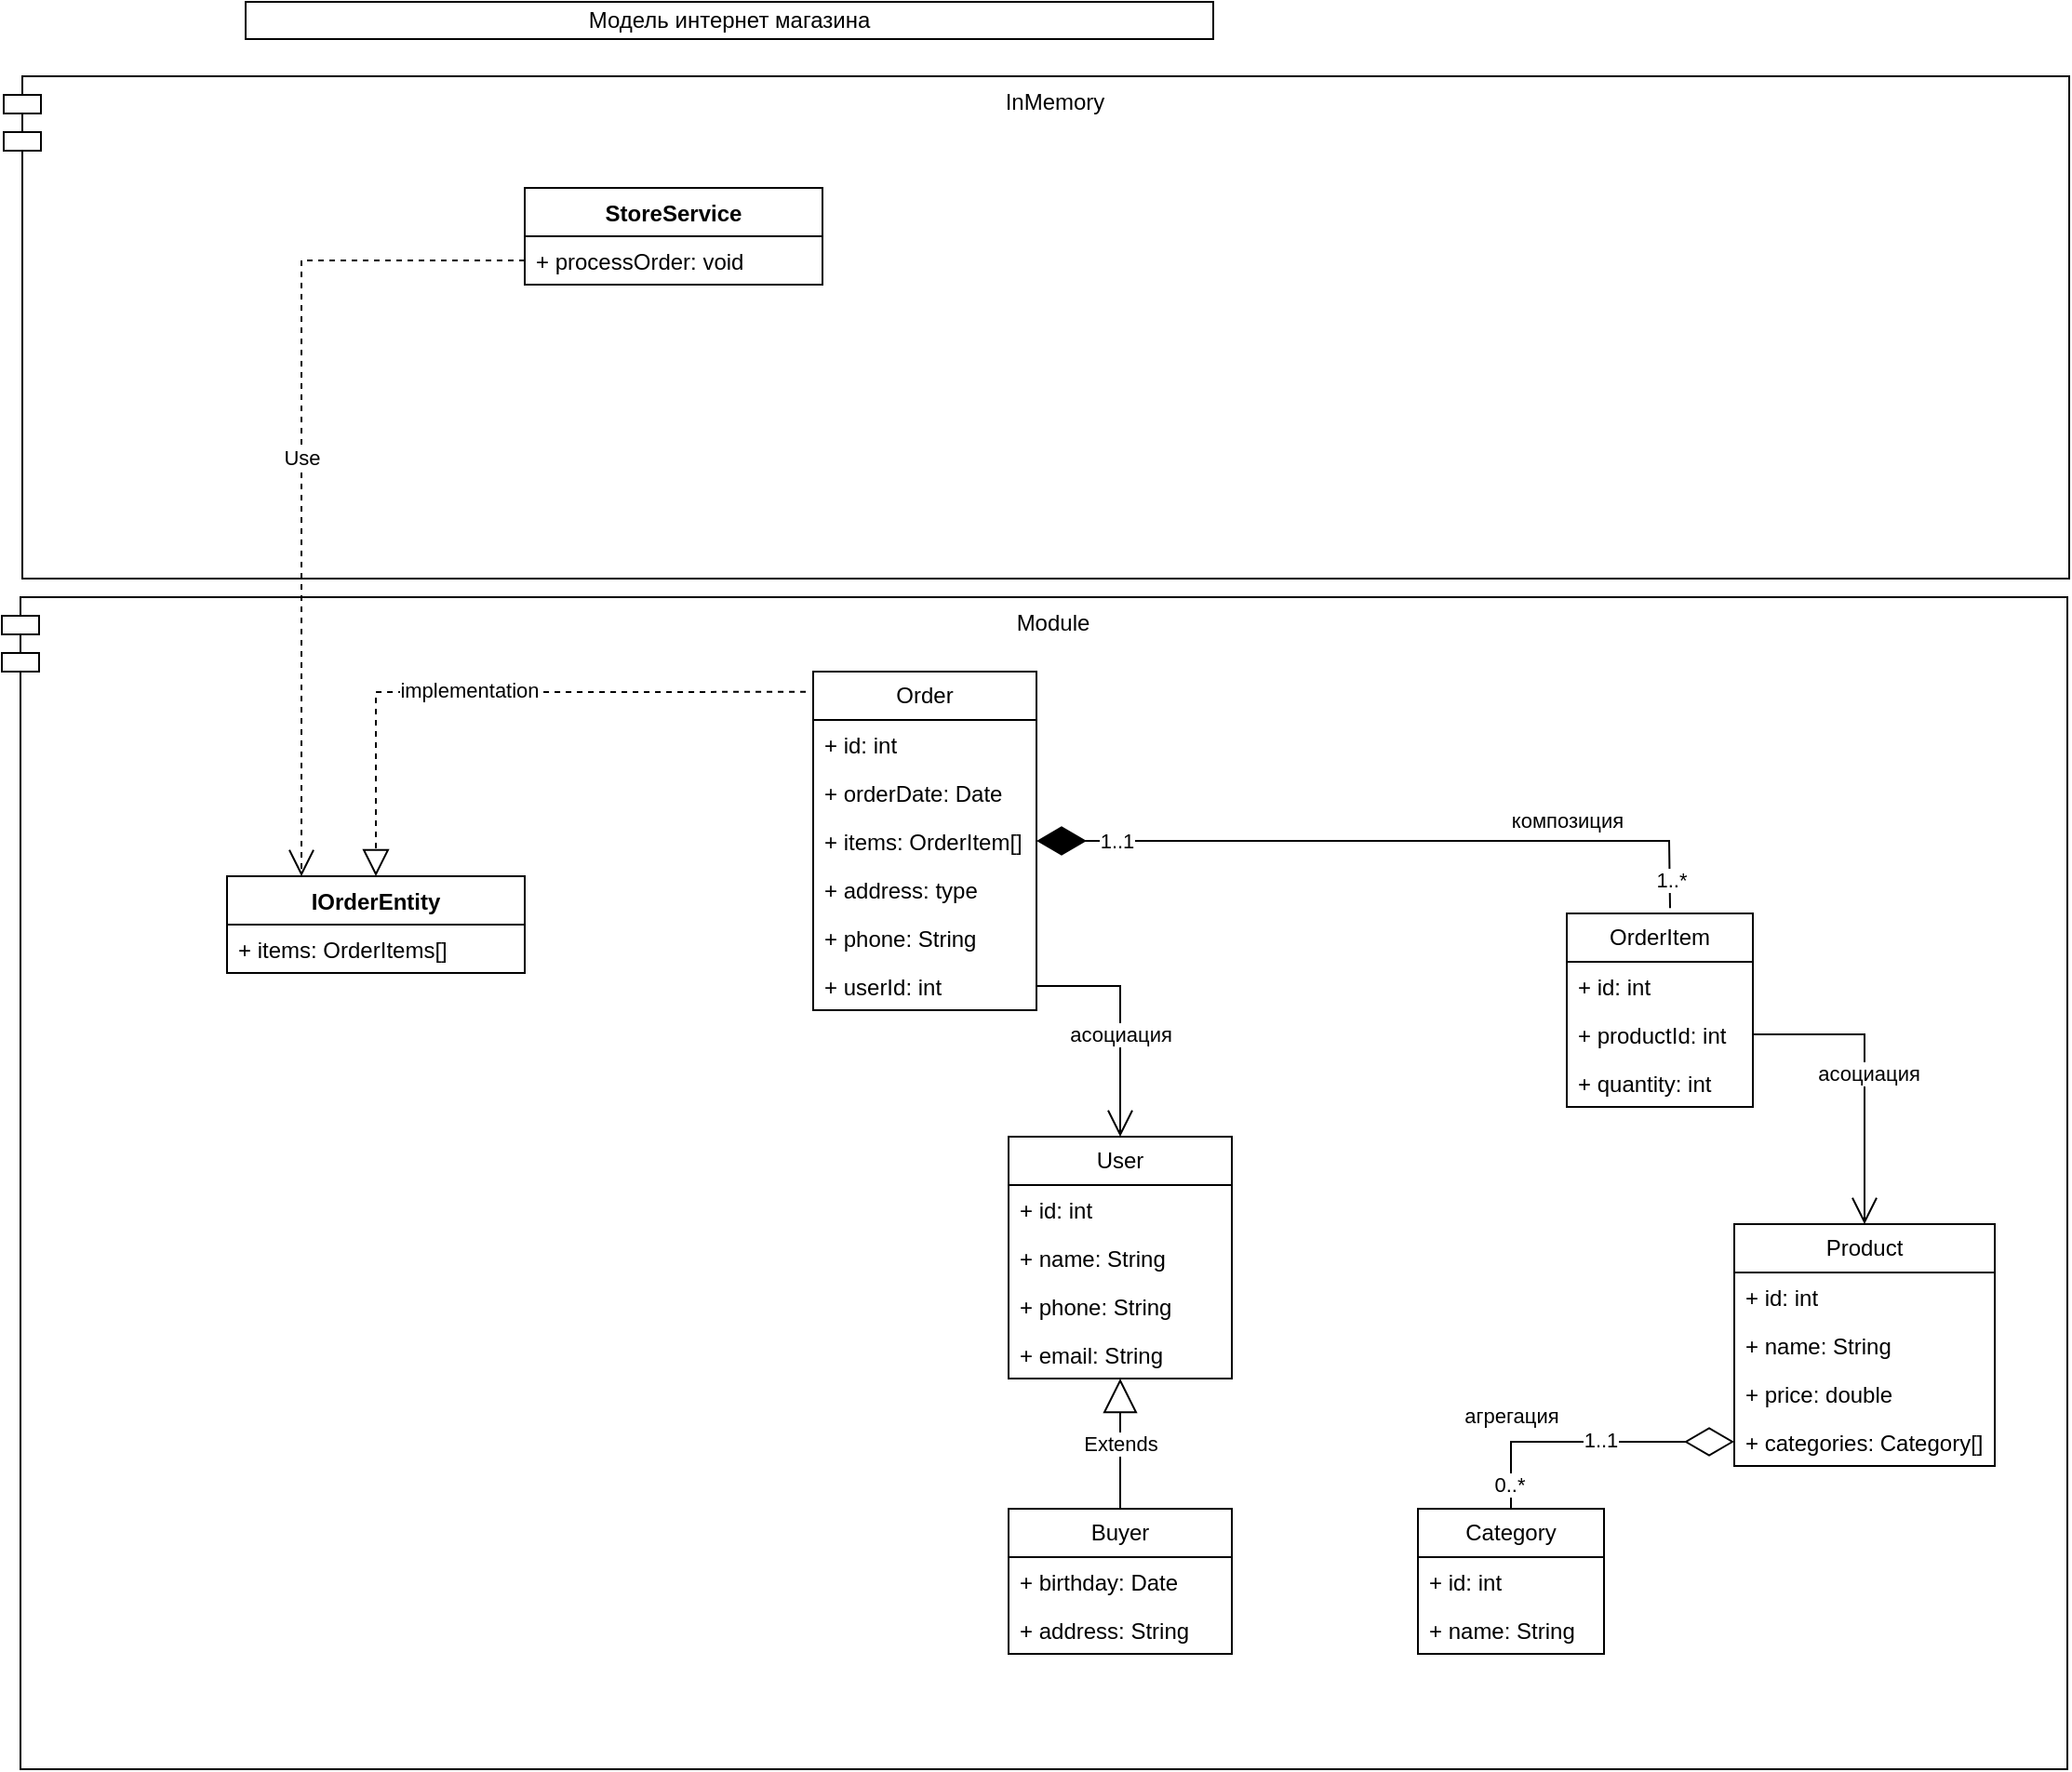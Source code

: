 <mxfile version="22.1.2" type="device">
  <diagram name="Страница — 1" id="wPN9Eb1UsHBSrcdcOyMQ">
    <mxGraphModel dx="1434" dy="836" grid="1" gridSize="10" guides="1" tooltips="1" connect="1" arrows="1" fold="1" page="1" pageScale="1" pageWidth="1169" pageHeight="827" math="0" shadow="0">
      <root>
        <mxCell id="0" />
        <mxCell id="1" parent="0" />
        <mxCell id="mPuuU6slv_BdMaxFKalu-1" value="Модель интернет магазина" style="rounded=0;whiteSpace=wrap;html=1;" vertex="1" parent="1">
          <mxGeometry x="160" y="40" width="520" height="20" as="geometry" />
        </mxCell>
        <mxCell id="mPuuU6slv_BdMaxFKalu-2" value="InMemory" style="shape=module;align=left;spacingLeft=20;align=center;verticalAlign=top;whiteSpace=wrap;html=1;" vertex="1" parent="1">
          <mxGeometry x="30" y="80" width="1110" height="270" as="geometry" />
        </mxCell>
        <mxCell id="mPuuU6slv_BdMaxFKalu-3" value="Module" style="shape=module;align=left;spacingLeft=20;align=center;verticalAlign=top;whiteSpace=wrap;html=1;" vertex="1" parent="1">
          <mxGeometry x="29" y="360" width="1110" height="630" as="geometry" />
        </mxCell>
        <mxCell id="mPuuU6slv_BdMaxFKalu-5" value="Product" style="swimlane;fontStyle=0;childLayout=stackLayout;horizontal=1;startSize=26;fillColor=none;horizontalStack=0;resizeParent=1;resizeParentMax=0;resizeLast=0;collapsible=1;marginBottom=0;whiteSpace=wrap;html=1;" vertex="1" parent="1">
          <mxGeometry x="960" y="697" width="140" height="130" as="geometry" />
        </mxCell>
        <mxCell id="mPuuU6slv_BdMaxFKalu-6" value="+ id: int" style="text;strokeColor=none;fillColor=none;align=left;verticalAlign=top;spacingLeft=4;spacingRight=4;overflow=hidden;rotatable=0;points=[[0,0.5],[1,0.5]];portConstraint=eastwest;whiteSpace=wrap;html=1;" vertex="1" parent="mPuuU6slv_BdMaxFKalu-5">
          <mxGeometry y="26" width="140" height="26" as="geometry" />
        </mxCell>
        <mxCell id="mPuuU6slv_BdMaxFKalu-7" value="+ name: String" style="text;strokeColor=none;fillColor=none;align=left;verticalAlign=top;spacingLeft=4;spacingRight=4;overflow=hidden;rotatable=0;points=[[0,0.5],[1,0.5]];portConstraint=eastwest;whiteSpace=wrap;html=1;" vertex="1" parent="mPuuU6slv_BdMaxFKalu-5">
          <mxGeometry y="52" width="140" height="26" as="geometry" />
        </mxCell>
        <mxCell id="mPuuU6slv_BdMaxFKalu-8" value="+ price: double" style="text;strokeColor=none;fillColor=none;align=left;verticalAlign=top;spacingLeft=4;spacingRight=4;overflow=hidden;rotatable=0;points=[[0,0.5],[1,0.5]];portConstraint=eastwest;whiteSpace=wrap;html=1;" vertex="1" parent="mPuuU6slv_BdMaxFKalu-5">
          <mxGeometry y="78" width="140" height="26" as="geometry" />
        </mxCell>
        <mxCell id="mPuuU6slv_BdMaxFKalu-9" value="+ categories: Category[]" style="text;strokeColor=none;fillColor=none;align=left;verticalAlign=top;spacingLeft=4;spacingRight=4;overflow=hidden;rotatable=0;points=[[0,0.5],[1,0.5]];portConstraint=eastwest;whiteSpace=wrap;html=1;" vertex="1" parent="mPuuU6slv_BdMaxFKalu-5">
          <mxGeometry y="104" width="140" height="26" as="geometry" />
        </mxCell>
        <mxCell id="mPuuU6slv_BdMaxFKalu-10" value="Category" style="swimlane;fontStyle=0;childLayout=stackLayout;horizontal=1;startSize=26;fillColor=none;horizontalStack=0;resizeParent=1;resizeParentMax=0;resizeLast=0;collapsible=1;marginBottom=0;whiteSpace=wrap;html=1;" vertex="1" parent="1">
          <mxGeometry x="790" y="850" width="100" height="78" as="geometry" />
        </mxCell>
        <mxCell id="mPuuU6slv_BdMaxFKalu-11" value="+ id: int" style="text;strokeColor=none;fillColor=none;align=left;verticalAlign=top;spacingLeft=4;spacingRight=4;overflow=hidden;rotatable=0;points=[[0,0.5],[1,0.5]];portConstraint=eastwest;whiteSpace=wrap;html=1;" vertex="1" parent="mPuuU6slv_BdMaxFKalu-10">
          <mxGeometry y="26" width="100" height="26" as="geometry" />
        </mxCell>
        <mxCell id="mPuuU6slv_BdMaxFKalu-12" value="+ name: String" style="text;strokeColor=none;fillColor=none;align=left;verticalAlign=top;spacingLeft=4;spacingRight=4;overflow=hidden;rotatable=0;points=[[0,0.5],[1,0.5]];portConstraint=eastwest;whiteSpace=wrap;html=1;" vertex="1" parent="mPuuU6slv_BdMaxFKalu-10">
          <mxGeometry y="52" width="100" height="26" as="geometry" />
        </mxCell>
        <mxCell id="mPuuU6slv_BdMaxFKalu-14" value="User" style="swimlane;fontStyle=0;childLayout=stackLayout;horizontal=1;startSize=26;fillColor=none;horizontalStack=0;resizeParent=1;resizeParentMax=0;resizeLast=0;collapsible=1;marginBottom=0;whiteSpace=wrap;html=1;" vertex="1" parent="1">
          <mxGeometry x="570" y="650" width="120" height="130" as="geometry">
            <mxRectangle x="120" y="414" width="70" height="30" as="alternateBounds" />
          </mxGeometry>
        </mxCell>
        <mxCell id="mPuuU6slv_BdMaxFKalu-15" value="+ id: int" style="text;strokeColor=none;fillColor=none;align=left;verticalAlign=top;spacingLeft=4;spacingRight=4;overflow=hidden;rotatable=0;points=[[0,0.5],[1,0.5]];portConstraint=eastwest;whiteSpace=wrap;html=1;" vertex="1" parent="mPuuU6slv_BdMaxFKalu-14">
          <mxGeometry y="26" width="120" height="26" as="geometry" />
        </mxCell>
        <mxCell id="mPuuU6slv_BdMaxFKalu-16" value="+ name: String" style="text;strokeColor=none;fillColor=none;align=left;verticalAlign=top;spacingLeft=4;spacingRight=4;overflow=hidden;rotatable=0;points=[[0,0.5],[1,0.5]];portConstraint=eastwest;whiteSpace=wrap;html=1;" vertex="1" parent="mPuuU6slv_BdMaxFKalu-14">
          <mxGeometry y="52" width="120" height="26" as="geometry" />
        </mxCell>
        <mxCell id="mPuuU6slv_BdMaxFKalu-17" value="+ phone: String" style="text;strokeColor=none;fillColor=none;align=left;verticalAlign=top;spacingLeft=4;spacingRight=4;overflow=hidden;rotatable=0;points=[[0,0.5],[1,0.5]];portConstraint=eastwest;whiteSpace=wrap;html=1;" vertex="1" parent="mPuuU6slv_BdMaxFKalu-14">
          <mxGeometry y="78" width="120" height="26" as="geometry" />
        </mxCell>
        <mxCell id="mPuuU6slv_BdMaxFKalu-18" value="+ email: String" style="text;strokeColor=none;fillColor=none;align=left;verticalAlign=top;spacingLeft=4;spacingRight=4;overflow=hidden;rotatable=0;points=[[0,0.5],[1,0.5]];portConstraint=eastwest;whiteSpace=wrap;html=1;" vertex="1" parent="mPuuU6slv_BdMaxFKalu-14">
          <mxGeometry y="104" width="120" height="26" as="geometry" />
        </mxCell>
        <mxCell id="mPuuU6slv_BdMaxFKalu-19" value="Buyer" style="swimlane;fontStyle=0;childLayout=stackLayout;horizontal=1;startSize=26;fillColor=none;horizontalStack=0;resizeParent=1;resizeParentMax=0;resizeLast=0;collapsible=1;marginBottom=0;whiteSpace=wrap;html=1;" vertex="1" parent="1">
          <mxGeometry x="570" y="850" width="120" height="78" as="geometry" />
        </mxCell>
        <mxCell id="mPuuU6slv_BdMaxFKalu-20" value="+ birthday: Date" style="text;strokeColor=none;fillColor=none;align=left;verticalAlign=top;spacingLeft=4;spacingRight=4;overflow=hidden;rotatable=0;points=[[0,0.5],[1,0.5]];portConstraint=eastwest;whiteSpace=wrap;html=1;" vertex="1" parent="mPuuU6slv_BdMaxFKalu-19">
          <mxGeometry y="26" width="120" height="26" as="geometry" />
        </mxCell>
        <mxCell id="mPuuU6slv_BdMaxFKalu-21" value="+ address: String" style="text;strokeColor=none;fillColor=none;align=left;verticalAlign=top;spacingLeft=4;spacingRight=4;overflow=hidden;rotatable=0;points=[[0,0.5],[1,0.5]];portConstraint=eastwest;whiteSpace=wrap;html=1;" vertex="1" parent="mPuuU6slv_BdMaxFKalu-19">
          <mxGeometry y="52" width="120" height="26" as="geometry" />
        </mxCell>
        <mxCell id="mPuuU6slv_BdMaxFKalu-23" value="Extends" style="endArrow=block;endSize=16;endFill=0;html=1;rounded=0;exitX=0.5;exitY=0;exitDx=0;exitDy=0;" edge="1" parent="1" source="mPuuU6slv_BdMaxFKalu-19" target="mPuuU6slv_BdMaxFKalu-18">
          <mxGeometry width="160" relative="1" as="geometry">
            <mxPoint x="550" y="611.17" as="sourcePoint" />
            <mxPoint x="710" y="611.17" as="targetPoint" />
          </mxGeometry>
        </mxCell>
        <mxCell id="mPuuU6slv_BdMaxFKalu-25" value="OrderItem" style="swimlane;fontStyle=0;childLayout=stackLayout;horizontal=1;startSize=26;fillColor=none;horizontalStack=0;resizeParent=1;resizeParentMax=0;resizeLast=0;collapsible=1;marginBottom=0;whiteSpace=wrap;html=1;" vertex="1" parent="1">
          <mxGeometry x="870" y="530" width="100" height="104" as="geometry" />
        </mxCell>
        <mxCell id="mPuuU6slv_BdMaxFKalu-26" value="+ id: int" style="text;strokeColor=none;fillColor=none;align=left;verticalAlign=top;spacingLeft=4;spacingRight=4;overflow=hidden;rotatable=0;points=[[0,0.5],[1,0.5]];portConstraint=eastwest;whiteSpace=wrap;html=1;" vertex="1" parent="mPuuU6slv_BdMaxFKalu-25">
          <mxGeometry y="26" width="100" height="26" as="geometry" />
        </mxCell>
        <mxCell id="mPuuU6slv_BdMaxFKalu-27" value="+ productId: int" style="text;strokeColor=none;fillColor=none;align=left;verticalAlign=top;spacingLeft=4;spacingRight=4;overflow=hidden;rotatable=0;points=[[0,0.5],[1,0.5]];portConstraint=eastwest;whiteSpace=wrap;html=1;" vertex="1" parent="mPuuU6slv_BdMaxFKalu-25">
          <mxGeometry y="52" width="100" height="26" as="geometry" />
        </mxCell>
        <mxCell id="mPuuU6slv_BdMaxFKalu-28" value="+ quantity: int" style="text;strokeColor=none;fillColor=none;align=left;verticalAlign=top;spacingLeft=4;spacingRight=4;overflow=hidden;rotatable=0;points=[[0,0.5],[1,0.5]];portConstraint=eastwest;whiteSpace=wrap;html=1;" vertex="1" parent="mPuuU6slv_BdMaxFKalu-25">
          <mxGeometry y="78" width="100" height="26" as="geometry" />
        </mxCell>
        <mxCell id="mPuuU6slv_BdMaxFKalu-29" value="" style="endArrow=open;endFill=1;endSize=12;html=1;rounded=0;exitX=1;exitY=0.5;exitDx=0;exitDy=0;entryX=0.5;entryY=0;entryDx=0;entryDy=0;" edge="1" parent="1" source="mPuuU6slv_BdMaxFKalu-27" target="mPuuU6slv_BdMaxFKalu-5">
          <mxGeometry width="160" relative="1" as="geometry">
            <mxPoint x="960" y="674.58" as="sourcePoint" />
            <mxPoint x="670" y="675.04" as="targetPoint" />
            <Array as="points">
              <mxPoint x="1030" y="595" />
              <mxPoint x="1030" y="670" />
            </Array>
          </mxGeometry>
        </mxCell>
        <mxCell id="mPuuU6slv_BdMaxFKalu-30" value="" style="endArrow=diamondThin;endFill=0;endSize=24;html=1;rounded=0;entryX=0;entryY=0.5;entryDx=0;entryDy=0;exitX=0.5;exitY=0;exitDx=0;exitDy=0;" edge="1" parent="1" source="mPuuU6slv_BdMaxFKalu-10" target="mPuuU6slv_BdMaxFKalu-9">
          <mxGeometry width="160" relative="1" as="geometry">
            <mxPoint x="740" y="800" as="sourcePoint" />
            <mxPoint x="900" y="800" as="targetPoint" />
            <Array as="points">
              <mxPoint x="840" y="814" />
            </Array>
          </mxGeometry>
        </mxCell>
        <mxCell id="mPuuU6slv_BdMaxFKalu-31" value="1..1" style="edgeLabel;html=1;align=center;verticalAlign=middle;resizable=0;points=[];" vertex="1" connectable="0" parent="mPuuU6slv_BdMaxFKalu-30">
          <mxGeometry x="0.07" y="1" relative="1" as="geometry">
            <mxPoint as="offset" />
          </mxGeometry>
        </mxCell>
        <mxCell id="mPuuU6slv_BdMaxFKalu-32" value="0..*" style="edgeLabel;html=1;align=center;verticalAlign=middle;resizable=0;points=[];" vertex="1" connectable="0" parent="mPuuU6slv_BdMaxFKalu-30">
          <mxGeometry x="-0.831" y="1" relative="1" as="geometry">
            <mxPoint as="offset" />
          </mxGeometry>
        </mxCell>
        <mxCell id="mPuuU6slv_BdMaxFKalu-69" value="агрегация" style="edgeLabel;html=1;align=center;verticalAlign=middle;resizable=0;points=[];" vertex="1" connectable="0" parent="mPuuU6slv_BdMaxFKalu-30">
          <mxGeometry x="-0.346" y="1" relative="1" as="geometry">
            <mxPoint x="-15" y="-13" as="offset" />
          </mxGeometry>
        </mxCell>
        <mxCell id="mPuuU6slv_BdMaxFKalu-33" value="Order" style="swimlane;fontStyle=0;childLayout=stackLayout;horizontal=1;startSize=26;fillColor=none;horizontalStack=0;resizeParent=1;resizeParentMax=0;resizeLast=0;collapsible=1;marginBottom=0;whiteSpace=wrap;html=1;" vertex="1" parent="1">
          <mxGeometry x="465" y="400" width="120" height="182" as="geometry" />
        </mxCell>
        <mxCell id="mPuuU6slv_BdMaxFKalu-34" value="+ id: int" style="text;strokeColor=none;fillColor=none;align=left;verticalAlign=top;spacingLeft=4;spacingRight=4;overflow=hidden;rotatable=0;points=[[0,0.5],[1,0.5]];portConstraint=eastwest;whiteSpace=wrap;html=1;" vertex="1" parent="mPuuU6slv_BdMaxFKalu-33">
          <mxGeometry y="26" width="120" height="26" as="geometry" />
        </mxCell>
        <mxCell id="mPuuU6slv_BdMaxFKalu-35" value="+ orderDate: Date" style="text;strokeColor=none;fillColor=none;align=left;verticalAlign=top;spacingLeft=4;spacingRight=4;overflow=hidden;rotatable=0;points=[[0,0.5],[1,0.5]];portConstraint=eastwest;whiteSpace=wrap;html=1;" vertex="1" parent="mPuuU6slv_BdMaxFKalu-33">
          <mxGeometry y="52" width="120" height="26" as="geometry" />
        </mxCell>
        <mxCell id="mPuuU6slv_BdMaxFKalu-44" value="+ items: OrderItem[]" style="text;strokeColor=none;fillColor=none;align=left;verticalAlign=top;spacingLeft=4;spacingRight=4;overflow=hidden;rotatable=0;points=[[0,0.5],[1,0.5]];portConstraint=eastwest;whiteSpace=wrap;html=1;" vertex="1" parent="mPuuU6slv_BdMaxFKalu-33">
          <mxGeometry y="78" width="120" height="26" as="geometry" />
        </mxCell>
        <mxCell id="mPuuU6slv_BdMaxFKalu-36" value="+ address: type" style="text;strokeColor=none;fillColor=none;align=left;verticalAlign=top;spacingLeft=4;spacingRight=4;overflow=hidden;rotatable=0;points=[[0,0.5],[1,0.5]];portConstraint=eastwest;whiteSpace=wrap;html=1;" vertex="1" parent="mPuuU6slv_BdMaxFKalu-33">
          <mxGeometry y="104" width="120" height="26" as="geometry" />
        </mxCell>
        <mxCell id="mPuuU6slv_BdMaxFKalu-37" value="+ phone: String" style="text;strokeColor=none;fillColor=none;align=left;verticalAlign=top;spacingLeft=4;spacingRight=4;overflow=hidden;rotatable=0;points=[[0,0.5],[1,0.5]];portConstraint=eastwest;whiteSpace=wrap;html=1;" vertex="1" parent="mPuuU6slv_BdMaxFKalu-33">
          <mxGeometry y="130" width="120" height="26" as="geometry" />
        </mxCell>
        <mxCell id="mPuuU6slv_BdMaxFKalu-38" value="+ userId: int" style="text;strokeColor=none;fillColor=none;align=left;verticalAlign=top;spacingLeft=4;spacingRight=4;overflow=hidden;rotatable=0;points=[[0,0.5],[1,0.5]];portConstraint=eastwest;whiteSpace=wrap;html=1;" vertex="1" parent="mPuuU6slv_BdMaxFKalu-33">
          <mxGeometry y="156" width="120" height="26" as="geometry" />
        </mxCell>
        <mxCell id="mPuuU6slv_BdMaxFKalu-43" value="" style="endArrow=open;endFill=1;endSize=12;html=1;rounded=0;exitX=1;exitY=0.5;exitDx=0;exitDy=0;entryX=0.5;entryY=0;entryDx=0;entryDy=0;" edge="1" parent="1" source="mPuuU6slv_BdMaxFKalu-38" target="mPuuU6slv_BdMaxFKalu-14">
          <mxGeometry width="160" relative="1" as="geometry">
            <mxPoint x="690" y="730" as="sourcePoint" />
            <mxPoint x="850" y="730" as="targetPoint" />
            <Array as="points">
              <mxPoint x="630" y="569" />
            </Array>
          </mxGeometry>
        </mxCell>
        <mxCell id="mPuuU6slv_BdMaxFKalu-67" value="асоциация" style="edgeLabel;html=1;align=center;verticalAlign=middle;resizable=0;points=[];" vertex="1" connectable="0" parent="mPuuU6slv_BdMaxFKalu-43">
          <mxGeometry x="0.254" y="2" relative="1" as="geometry">
            <mxPoint x="-2" y="-8" as="offset" />
          </mxGeometry>
        </mxCell>
        <mxCell id="mPuuU6slv_BdMaxFKalu-51" value="" style="endArrow=diamondThin;endFill=1;endSize=24;html=1;rounded=0;entryX=1;entryY=0.5;entryDx=0;entryDy=0;exitX=0.555;exitY=-0.028;exitDx=0;exitDy=0;exitPerimeter=0;" edge="1" parent="1" source="mPuuU6slv_BdMaxFKalu-25" target="mPuuU6slv_BdMaxFKalu-44">
          <mxGeometry width="160" relative="1" as="geometry">
            <mxPoint x="730" y="680" as="sourcePoint" />
            <mxPoint x="890" y="680" as="targetPoint" />
            <Array as="points">
              <mxPoint x="925" y="491" />
            </Array>
          </mxGeometry>
        </mxCell>
        <mxCell id="mPuuU6slv_BdMaxFKalu-52" value="1..*" style="edgeLabel;html=1;align=center;verticalAlign=middle;resizable=0;points=[];" vertex="1" connectable="0" parent="mPuuU6slv_BdMaxFKalu-51">
          <mxGeometry x="-0.92" relative="1" as="geometry">
            <mxPoint as="offset" />
          </mxGeometry>
        </mxCell>
        <mxCell id="mPuuU6slv_BdMaxFKalu-53" value="1..1" style="edgeLabel;html=1;align=center;verticalAlign=middle;resizable=0;points=[];" vertex="1" connectable="0" parent="mPuuU6slv_BdMaxFKalu-51">
          <mxGeometry x="0.774" relative="1" as="geometry">
            <mxPoint as="offset" />
          </mxGeometry>
        </mxCell>
        <mxCell id="mPuuU6slv_BdMaxFKalu-70" value="композиция" style="edgeLabel;html=1;align=center;verticalAlign=middle;resizable=0;points=[];" vertex="1" connectable="0" parent="mPuuU6slv_BdMaxFKalu-51">
          <mxGeometry x="0.112" y="4" relative="1" as="geometry">
            <mxPoint x="118" y="-15" as="offset" />
          </mxGeometry>
        </mxCell>
        <mxCell id="mPuuU6slv_BdMaxFKalu-54" value="StoreService" style="swimlane;fontStyle=1;align=center;verticalAlign=top;childLayout=stackLayout;horizontal=1;startSize=26;horizontalStack=0;resizeParent=1;resizeParentMax=0;resizeLast=0;collapsible=1;marginBottom=0;whiteSpace=wrap;html=1;" vertex="1" parent="1">
          <mxGeometry x="310" y="140" width="160" height="52" as="geometry" />
        </mxCell>
        <mxCell id="mPuuU6slv_BdMaxFKalu-57" value="+ processOrder: void" style="text;strokeColor=none;fillColor=none;align=left;verticalAlign=top;spacingLeft=4;spacingRight=4;overflow=hidden;rotatable=0;points=[[0,0.5],[1,0.5]];portConstraint=eastwest;whiteSpace=wrap;html=1;" vertex="1" parent="mPuuU6slv_BdMaxFKalu-54">
          <mxGeometry y="26" width="160" height="26" as="geometry" />
        </mxCell>
        <mxCell id="mPuuU6slv_BdMaxFKalu-59" value="IOrderEntity" style="swimlane;fontStyle=1;align=center;verticalAlign=top;childLayout=stackLayout;horizontal=1;startSize=26;horizontalStack=0;resizeParent=1;resizeParentMax=0;resizeLast=0;collapsible=1;marginBottom=0;whiteSpace=wrap;html=1;" vertex="1" parent="1">
          <mxGeometry x="150" y="510" width="160" height="52" as="geometry" />
        </mxCell>
        <mxCell id="mPuuU6slv_BdMaxFKalu-60" value="+ items: OrderItems[]" style="text;strokeColor=none;fillColor=none;align=left;verticalAlign=top;spacingLeft=4;spacingRight=4;overflow=hidden;rotatable=0;points=[[0,0.5],[1,0.5]];portConstraint=eastwest;whiteSpace=wrap;html=1;" vertex="1" parent="mPuuU6slv_BdMaxFKalu-59">
          <mxGeometry y="26" width="160" height="26" as="geometry" />
        </mxCell>
        <mxCell id="mPuuU6slv_BdMaxFKalu-63" value="" style="endArrow=block;dashed=1;endFill=0;endSize=12;html=1;rounded=0;exitX=-0.033;exitY=0.06;exitDx=0;exitDy=0;exitPerimeter=0;entryX=0.5;entryY=0;entryDx=0;entryDy=0;" edge="1" parent="1" source="mPuuU6slv_BdMaxFKalu-33" target="mPuuU6slv_BdMaxFKalu-59">
          <mxGeometry width="160" relative="1" as="geometry">
            <mxPoint x="150" y="630" as="sourcePoint" />
            <mxPoint x="310" y="630" as="targetPoint" />
            <Array as="points">
              <mxPoint x="230" y="411" />
            </Array>
          </mxGeometry>
        </mxCell>
        <mxCell id="mPuuU6slv_BdMaxFKalu-64" value="implementation" style="edgeLabel;html=1;align=center;verticalAlign=middle;resizable=0;points=[];" vertex="1" connectable="0" parent="mPuuU6slv_BdMaxFKalu-63">
          <mxGeometry x="0.642" y="2" relative="1" as="geometry">
            <mxPoint x="48" y="-41" as="offset" />
          </mxGeometry>
        </mxCell>
        <mxCell id="mPuuU6slv_BdMaxFKalu-65" value="Use" style="endArrow=open;endSize=12;dashed=1;html=1;rounded=0;exitX=0;exitY=0.5;exitDx=0;exitDy=0;entryX=0.25;entryY=0;entryDx=0;entryDy=0;" edge="1" parent="1" source="mPuuU6slv_BdMaxFKalu-57" target="mPuuU6slv_BdMaxFKalu-59">
          <mxGeometry width="160" relative="1" as="geometry">
            <mxPoint x="500" y="810" as="sourcePoint" />
            <mxPoint x="660" y="810" as="targetPoint" />
            <Array as="points">
              <mxPoint x="190" y="179" />
            </Array>
          </mxGeometry>
        </mxCell>
        <mxCell id="mPuuU6slv_BdMaxFKalu-71" value="асоциация" style="edgeLabel;html=1;align=center;verticalAlign=middle;resizable=0;points=[];" vertex="1" connectable="0" parent="1">
          <mxGeometry x="1030" y="620" as="geometry">
            <mxPoint x="2" y="-4" as="offset" />
          </mxGeometry>
        </mxCell>
      </root>
    </mxGraphModel>
  </diagram>
</mxfile>
